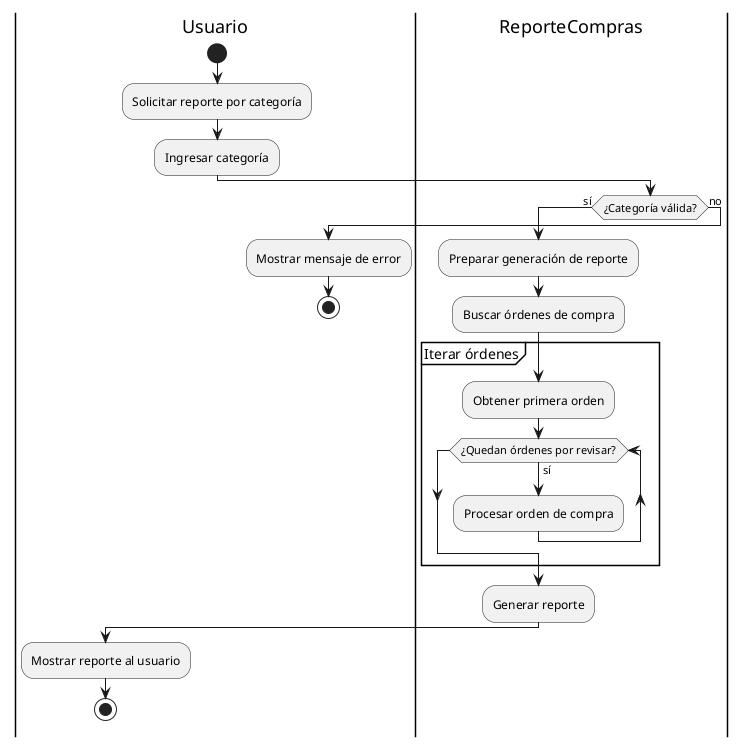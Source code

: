 @startuml
|Usuario|
start
:Solicitar reporte por categoría;
:Ingresar categoría;

|ReporteCompras|
if (¿Categoría válida?) then (sí)
  :Preparar generación de reporte;
  :Buscar órdenes de compra;

  partition "Iterar órdenes" {
    :Obtener primera orden;
    while (¿Quedan órdenes por revisar?) is (sí)
      :Procesar orden de compra;
    endwhile
  }

  :Generar reporte;

  |Usuario|
  :Mostrar reporte al usuario;
  stop
else (no)
  |Usuario|
  :Mostrar mensaje de error;
  stop
endif
@enduml
